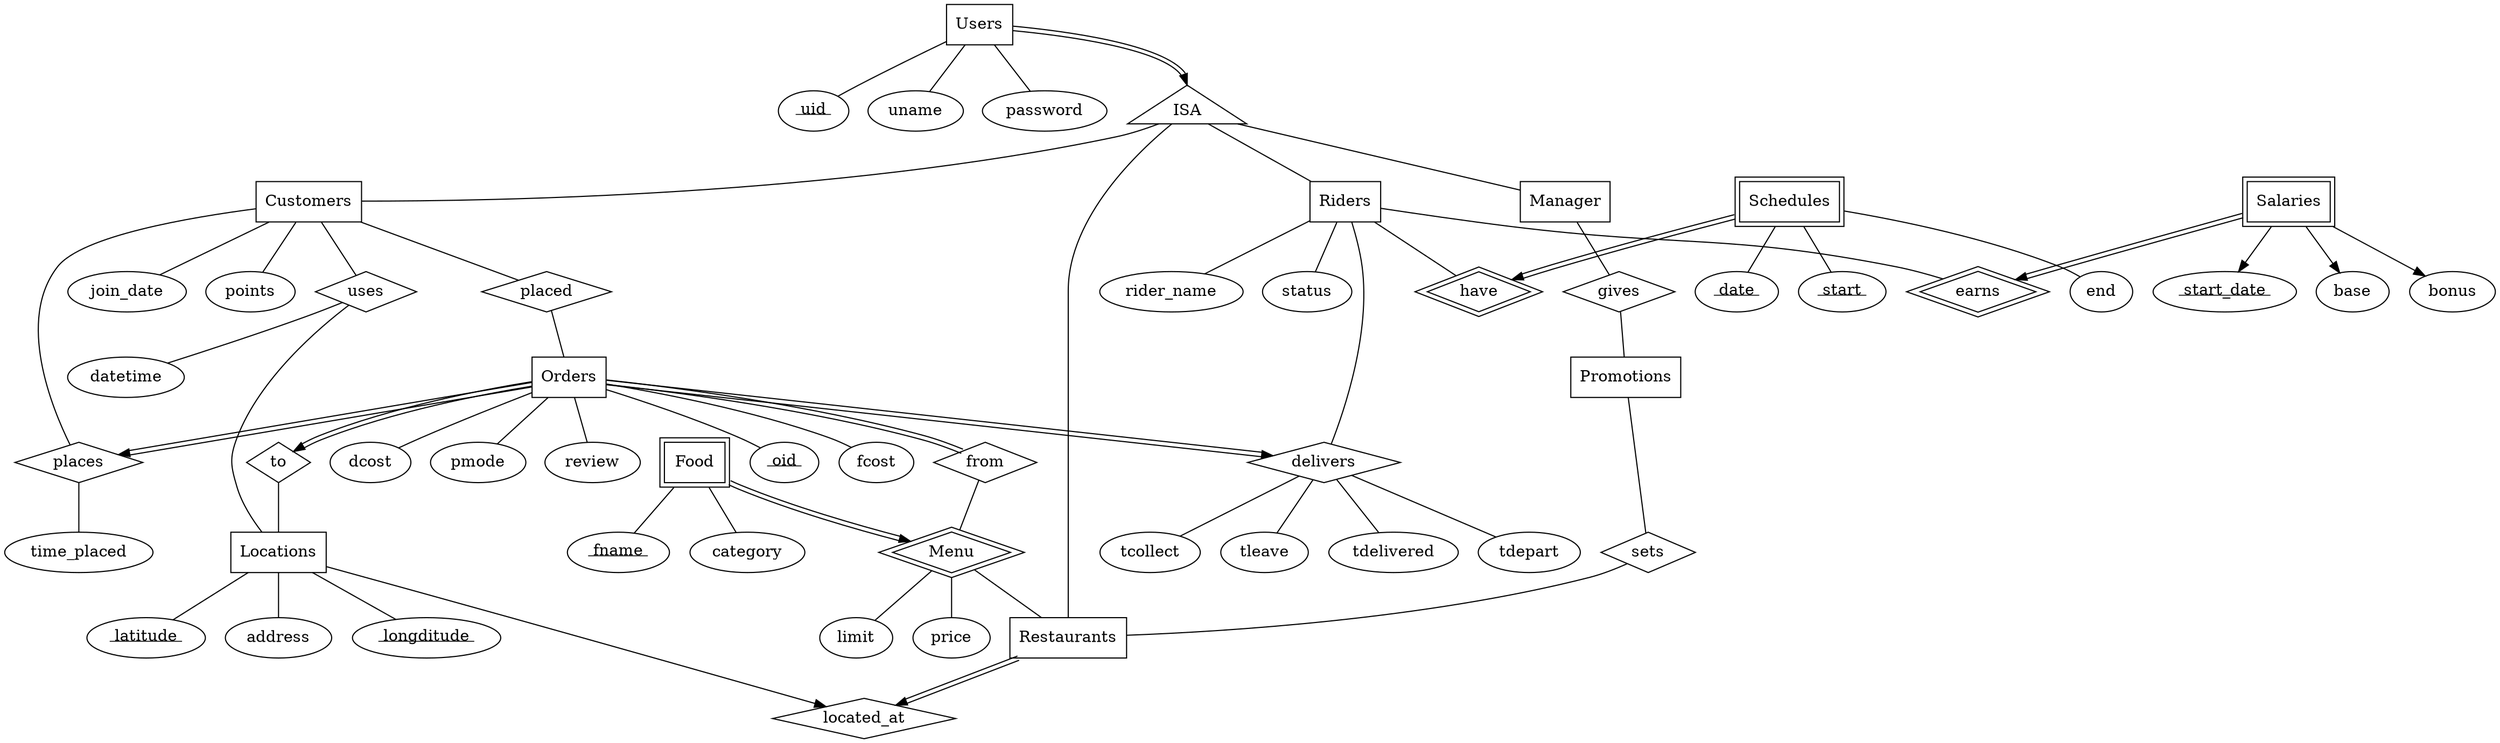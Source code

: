 digraph G {
    
  Users [shape=box]
    uid [label=<<u> uid </u>>]
    Users -> uid [arrowhead=none]
    Users -> uname [arrowhead=none]
    Users -> password [arrowhead=none]
  
  
  ISA [shape=triangle]
  
  
  Manager [shape=box]
  gives [shape=diamond]
  Promotions [shape=box]
  sets [shape=diamond]
  
  
  Restaurants [shape=box]
  Menu [shape=diamond peripheries=2]
    Menu -> limit [arrowhead=none]
    Menu -> price [arrowhead=none]
  Food [shape=box peripheries=2]
    fname [label=<<u> fname </u>>]
    Food -> fname [arrowhead=none]
    Food -> category [arrowhead=none]
  located_at [shape=diamond]
  
  Locations [shape=box]
    lon [label=<<u> longditude </u>>]
    lat [label=<<u> latitude </u>>]
    Locations -> lon [arrowhead=none]
    Locations -> lat [arrowhead=none]
    Locations -> address [arrowhead=none]
  
  Customers [shape=box]
    Customers -> join_date [arrowhead=none]
    Customers -> points [arrowhead=none]
  uses [shape=diamond]
    uses -> datetime [arrowhead=none]
  placed [shape=diamond]
  places [shape=diamond]
    places -> time_placed [arrowhead=none]
  Orders [shape=box]
    oid [label=<<u> oid </u>>]
    Orders -> oid [arrowhead=none]
    Orders -> fcost [arrowhead=none]
    Orders -> dcost [arrowhead=none]
    Orders -> pmode [arrowhead=none]
    Orders -> review [arrowhead=none]
  from [shape=diamond]
  to [shape=diamond]
    
  Riders [shape=box]
    Riders -> rider_name [arrowhead=none]
    Riders -> status [arrowhead=none]
  delivers [shape=diamond]
    delivers -> tdepart [arrowhead=none]
    delivers -> tcollect [arrowhead=none]
    delivers -> tleave [arrowhead=none]
    delivers -> tdelivered [arrowhead=none]
  have [shape=diamond peripheries=2]
  Schedules [shape=box peripheries=2]
    Schdate [label=<<u> date </u>>]
    Schstart [label=<<u> start </u>>]
    Schedules -> Schdate [arrowhead=none]
    Schedules -> Schstart [arrowhead=none]
    Schedules -> end [arrowhead=none]
  earns [shape=diamond peripheries=2]
  Salaries [shape=box peripheries=2]
    start_date [label=<<u> start_date </u>>]
    Salaries -> start_date
    Salaries -> base
    Salaries -> bonus
    
  
  Users -> ISA [color="black:invis:black" headport=n]
  
  ISA -> Manager[arrowhead=none]
  ISA -> Restaurants[arrowhead=none]
  ISA -> Customers[arrowhead=none]
  ISA -> Riders[arrowhead=none]
  
  Manager -> gives [arrowhead=none]
  gives -> Promotions [arrowhead=none]
  
  
  Food -> Menu [color="black:invis:black"]
  Menu -> Restaurants [arrowhead=none]
  
  Locations -> located_at
  Restaurants -> located_at [color="black:invis:black"]
  Promotions -> sets [arrowhead=none]
  sets -> Restaurants [arrowhead=none]
  
  
  Customers -> placed [arrowhead=none]
  placed -> Orders [arrowhead=none]
  Customers -> places [arrowhead=none]
  Orders -> places [color="black:invis:black"]
  Orders -> delivers [color="black:invis:black"]
  Customers -> uses [arrowhead=none]
  uses -> Locations [arrowhead=none]
  Orders -> to [color="black:invis:black"]
  to -> Locations [arrowhead=none]
  Orders -> from [arrowhead=none color="black:invis:black"]
  from -> Menu [arrowhead=none]
  
  
  Riders -> delivers [arrowhead=none]
  Riders -> have [arrowhead=none]
  Schedules -> have [color="black:invis:black"]
  Salaries -> earns [color="black:invis:black"]
  Riders -> earns [arrowhead=none]
  
}
